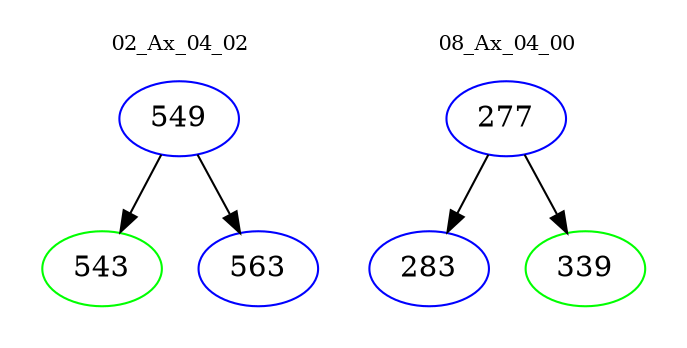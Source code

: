 digraph{
subgraph cluster_0 {
color = white
label = "02_Ax_04_02";
fontsize=10;
T0_549 [label="549", color="blue"]
T0_549 -> T0_543 [color="black"]
T0_543 [label="543", color="green"]
T0_549 -> T0_563 [color="black"]
T0_563 [label="563", color="blue"]
}
subgraph cluster_1 {
color = white
label = "08_Ax_04_00";
fontsize=10;
T1_277 [label="277", color="blue"]
T1_277 -> T1_283 [color="black"]
T1_283 [label="283", color="blue"]
T1_277 -> T1_339 [color="black"]
T1_339 [label="339", color="green"]
}
}
